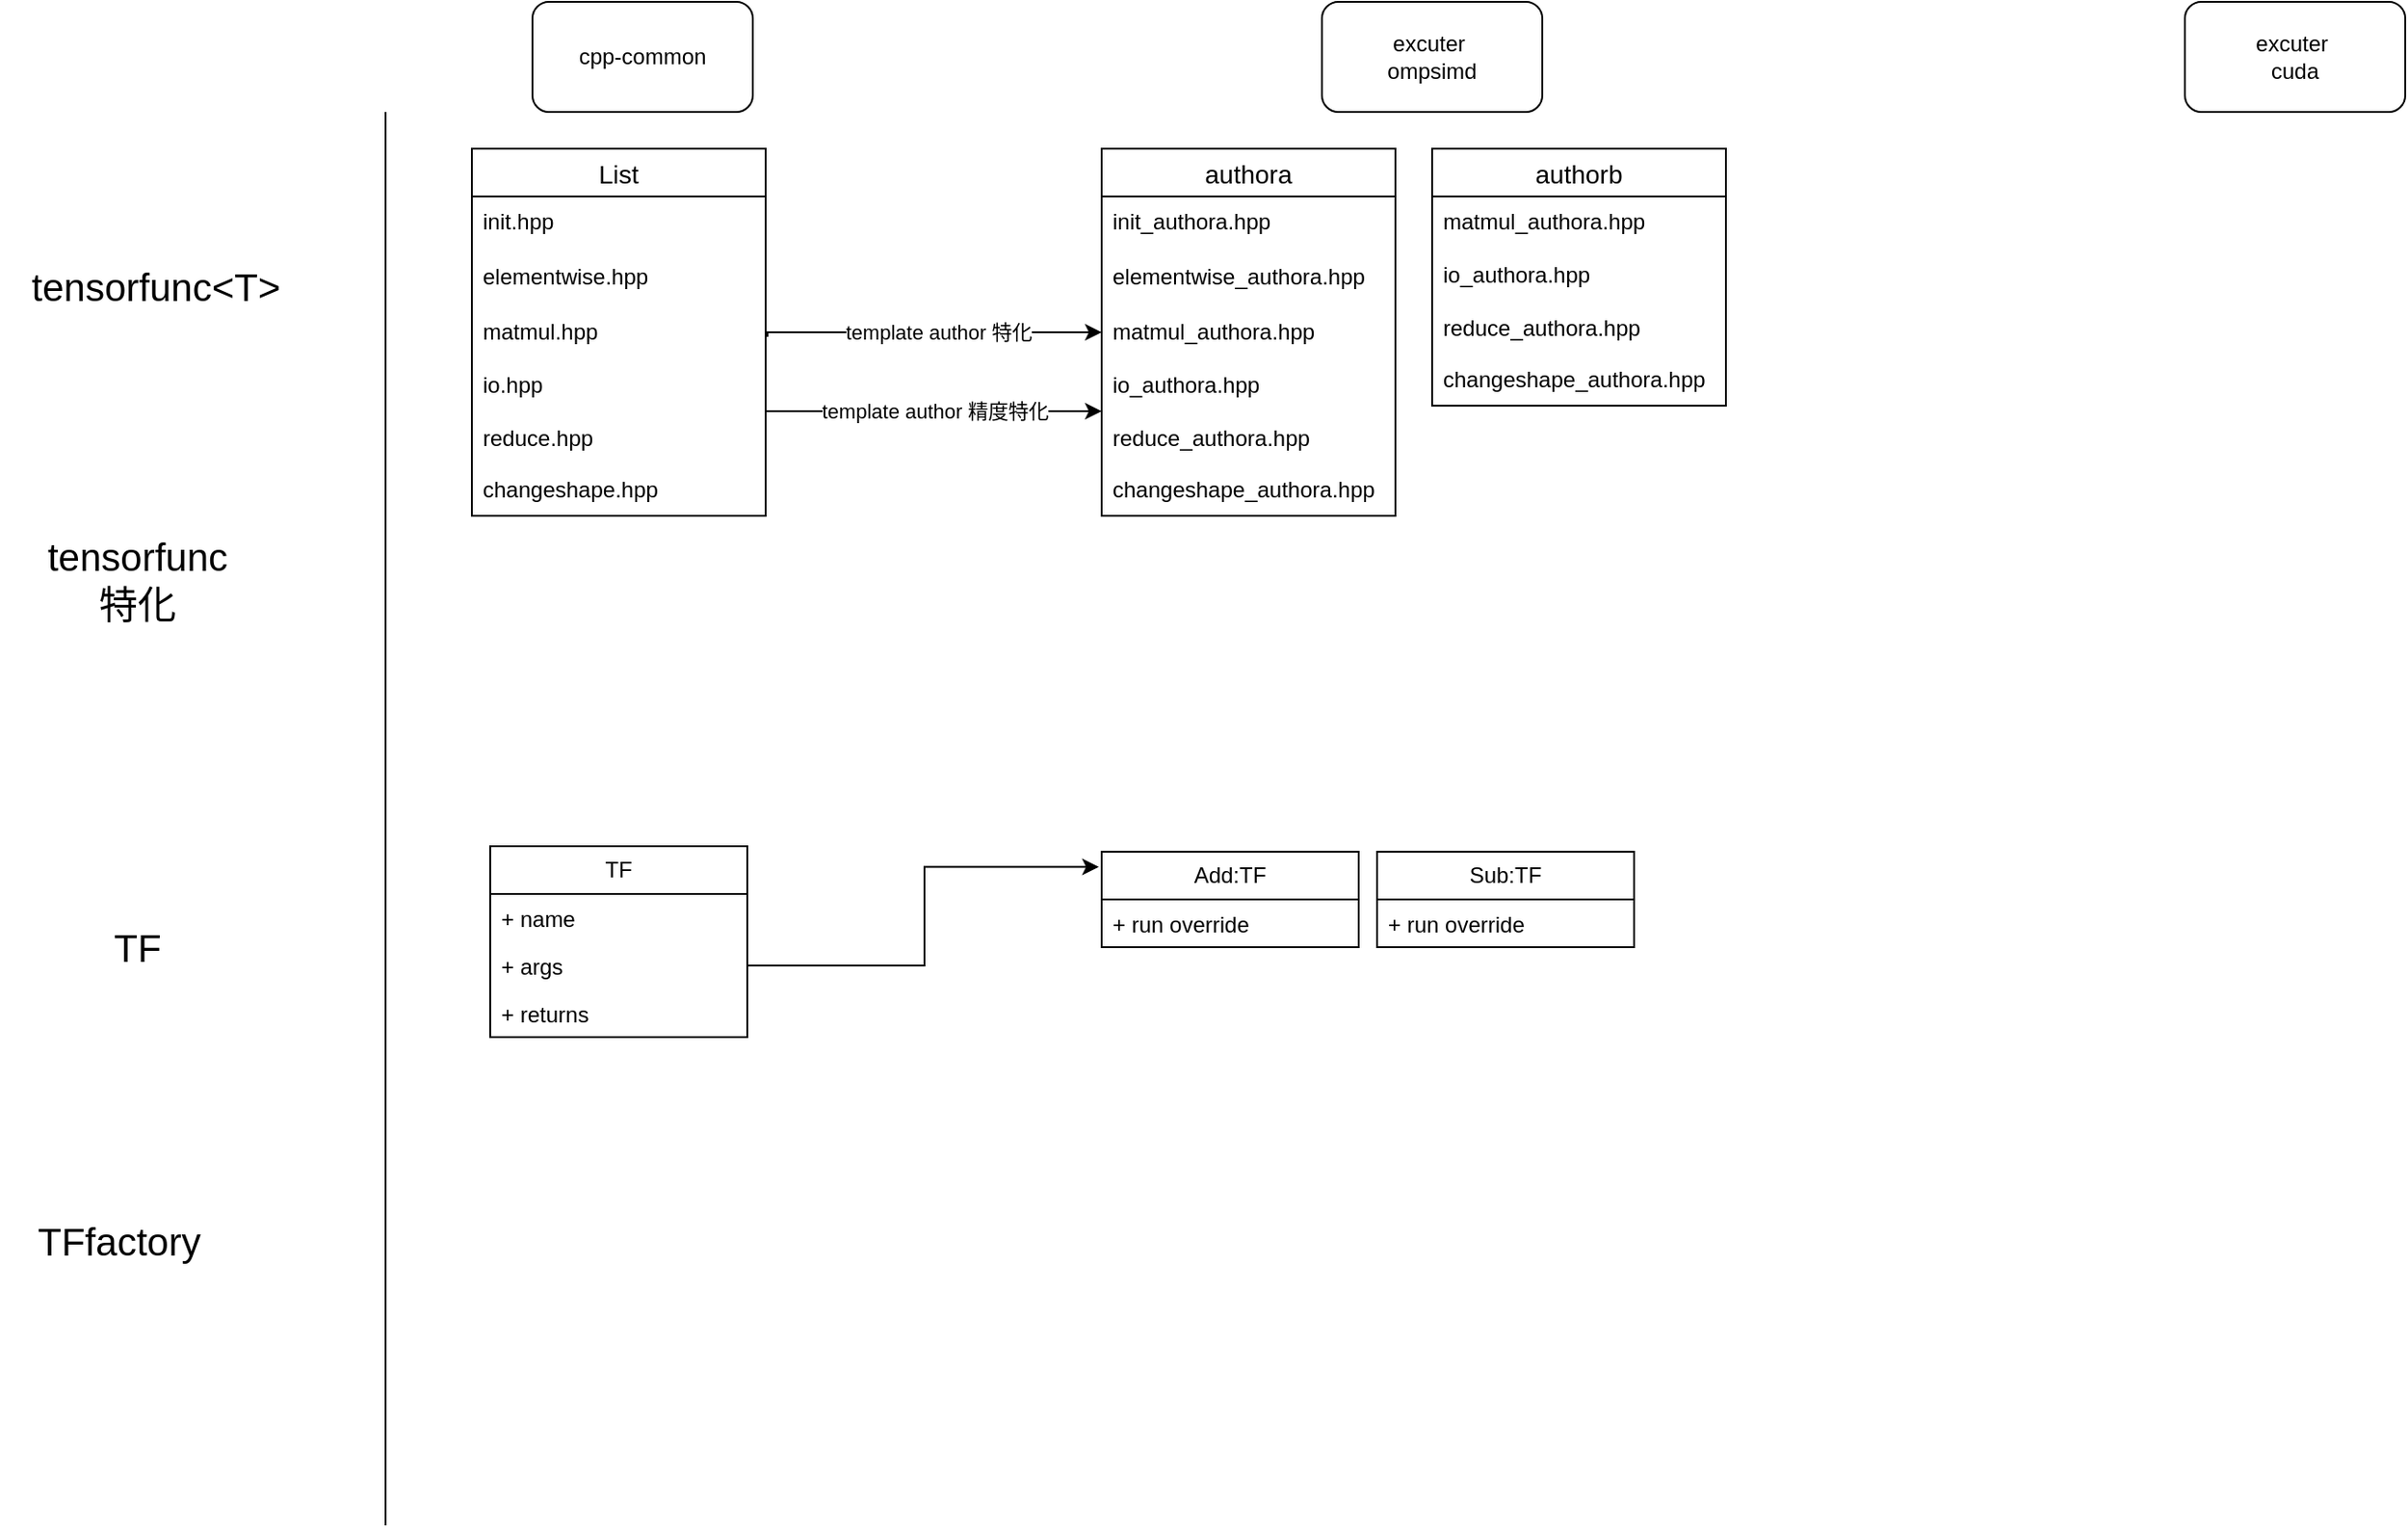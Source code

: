 <mxfile version="26.1.0" pages="2">
  <diagram name="第 1 页" id="Vvg-Fo-2kplNZ5rFatkM">
    <mxGraphModel dx="2191" dy="993" grid="1" gridSize="10" guides="1" tooltips="1" connect="1" arrows="1" fold="1" page="1" pageScale="1" pageWidth="827" pageHeight="1169" math="0" shadow="0">
      <root>
        <mxCell id="0" />
        <mxCell id="1" parent="0" />
        <mxCell id="Az3iGQj9nxM2931kqFIP-2" value="excuter&amp;nbsp;&lt;div&gt;ompsimd&lt;/div&gt;" style="rounded=1;whiteSpace=wrap;html=1;" parent="1" vertex="1">
          <mxGeometry x="-30" y="100" width="120" height="60" as="geometry" />
        </mxCell>
        <mxCell id="Az3iGQj9nxM2931kqFIP-20" value="tensorfunc&amp;lt;T&amp;gt;" style="text;html=1;align=center;verticalAlign=middle;whiteSpace=wrap;rounded=0;fontSize=21;" parent="1" vertex="1">
          <mxGeometry x="-730" y="240" width="130" height="30" as="geometry" />
        </mxCell>
        <mxCell id="Az3iGQj9nxM2931kqFIP-21" value="tensorfunc 特化" style="text;html=1;align=center;verticalAlign=middle;whiteSpace=wrap;rounded=0;fontSize=21;" parent="1" vertex="1">
          <mxGeometry x="-730" y="400" width="110" height="30" as="geometry" />
        </mxCell>
        <mxCell id="Az3iGQj9nxM2931kqFIP-22" value="TF" style="text;html=1;align=center;verticalAlign=middle;whiteSpace=wrap;rounded=0;fontSize=21;" parent="1" vertex="1">
          <mxGeometry x="-740" y="600" width="130" height="30" as="geometry" />
        </mxCell>
        <mxCell id="ZCyPKg8dckpy5I3t4faN-5" value="cpp-common" style="rounded=1;whiteSpace=wrap;html=1;" vertex="1" parent="1">
          <mxGeometry x="-460" y="100" width="120" height="60" as="geometry" />
        </mxCell>
        <mxCell id="ZCyPKg8dckpy5I3t4faN-8" value="" style="endArrow=none;html=1;rounded=0;" edge="1" parent="1">
          <mxGeometry width="50" height="50" relative="1" as="geometry">
            <mxPoint x="-540" y="930" as="sourcePoint" />
            <mxPoint x="-540" y="160" as="targetPoint" />
          </mxGeometry>
        </mxCell>
        <mxCell id="Az3iGQj9nxM2931kqFIP-3" value="excuter&amp;nbsp;&lt;div&gt;cuda&lt;/div&gt;" style="rounded=1;whiteSpace=wrap;html=1;" parent="1" vertex="1">
          <mxGeometry x="440" y="100" width="120" height="60" as="geometry" />
        </mxCell>
        <mxCell id="ZCyPKg8dckpy5I3t4faN-10" value="TFfactory" style="text;html=1;align=center;verticalAlign=middle;whiteSpace=wrap;rounded=0;fontSize=21;" vertex="1" parent="1">
          <mxGeometry x="-750" y="760" width="130" height="30" as="geometry" />
        </mxCell>
        <mxCell id="ZCyPKg8dckpy5I3t4faN-11" value="List" style="swimlane;fontStyle=0;childLayout=stackLayout;horizontal=1;startSize=26;horizontalStack=0;resizeParent=1;resizeParentMax=0;resizeLast=0;collapsible=1;marginBottom=0;align=center;fontSize=14;" vertex="1" parent="1">
          <mxGeometry x="-493" y="180" width="160" height="200" as="geometry" />
        </mxCell>
        <mxCell id="ZCyPKg8dckpy5I3t4faN-12" value="init.hpp" style="text;strokeColor=none;fillColor=none;spacingLeft=4;spacingRight=4;overflow=hidden;rotatable=0;points=[[0,0.5],[1,0.5]];portConstraint=eastwest;fontSize=12;whiteSpace=wrap;html=1;" vertex="1" parent="ZCyPKg8dckpy5I3t4faN-11">
          <mxGeometry y="26" width="160" height="30" as="geometry" />
        </mxCell>
        <mxCell id="ZCyPKg8dckpy5I3t4faN-13" value="elementwise.hpp" style="text;strokeColor=none;fillColor=none;spacingLeft=4;spacingRight=4;overflow=hidden;rotatable=0;points=[[0,0.5],[1,0.5]];portConstraint=eastwest;fontSize=12;whiteSpace=wrap;html=1;" vertex="1" parent="ZCyPKg8dckpy5I3t4faN-11">
          <mxGeometry y="56" width="160" height="30" as="geometry" />
        </mxCell>
        <mxCell id="ZCyPKg8dckpy5I3t4faN-14" value="matmul.hpp&lt;div&gt;&lt;br&gt;&lt;/div&gt;&lt;div&gt;io.hpp&lt;/div&gt;&lt;div&gt;&lt;br&gt;&lt;/div&gt;&lt;div&gt;reduce.hpp&lt;/div&gt;&lt;div&gt;&lt;br&gt;&lt;/div&gt;&lt;div&gt;changeshape.hpp&lt;/div&gt;" style="text;strokeColor=none;fillColor=none;spacingLeft=4;spacingRight=4;overflow=hidden;rotatable=0;points=[[0,0.5],[1,0.5]];portConstraint=eastwest;fontSize=12;whiteSpace=wrap;html=1;" vertex="1" parent="ZCyPKg8dckpy5I3t4faN-11">
          <mxGeometry y="86" width="160" height="114" as="geometry" />
        </mxCell>
        <mxCell id="ZCyPKg8dckpy5I3t4faN-15" value="authora" style="swimlane;fontStyle=0;childLayout=stackLayout;horizontal=1;startSize=26;horizontalStack=0;resizeParent=1;resizeParentMax=0;resizeLast=0;collapsible=1;marginBottom=0;align=center;fontSize=14;" vertex="1" parent="1">
          <mxGeometry x="-150" y="180" width="160" height="200" as="geometry" />
        </mxCell>
        <mxCell id="ZCyPKg8dckpy5I3t4faN-16" value="init_authora.hpp" style="text;strokeColor=none;fillColor=none;spacingLeft=4;spacingRight=4;overflow=hidden;rotatable=0;points=[[0,0.5],[1,0.5]];portConstraint=eastwest;fontSize=12;whiteSpace=wrap;html=1;" vertex="1" parent="ZCyPKg8dckpy5I3t4faN-15">
          <mxGeometry y="26" width="160" height="30" as="geometry" />
        </mxCell>
        <mxCell id="ZCyPKg8dckpy5I3t4faN-17" value="elementwise_authora.hpp" style="text;strokeColor=none;fillColor=none;spacingLeft=4;spacingRight=4;overflow=hidden;rotatable=0;points=[[0,0.5],[1,0.5]];portConstraint=eastwest;fontSize=12;whiteSpace=wrap;html=1;" vertex="1" parent="ZCyPKg8dckpy5I3t4faN-15">
          <mxGeometry y="56" width="160" height="30" as="geometry" />
        </mxCell>
        <mxCell id="ZCyPKg8dckpy5I3t4faN-18" value="matmul_authora.hpp&lt;div&gt;&lt;br&gt;&lt;/div&gt;&lt;div&gt;io&lt;span style=&quot;background-color: transparent; color: light-dark(rgb(0, 0, 0), rgb(255, 255, 255));&quot;&gt;_authora&lt;/span&gt;&lt;span style=&quot;background-color: transparent; color: light-dark(rgb(0, 0, 0), rgb(255, 255, 255));&quot;&gt;.hpp&lt;/span&gt;&lt;/div&gt;&lt;div&gt;&lt;br&gt;&lt;/div&gt;&lt;div&gt;reduce&lt;span style=&quot;background-color: transparent; color: light-dark(rgb(0, 0, 0), rgb(255, 255, 255));&quot;&gt;_authora&lt;/span&gt;&lt;span style=&quot;background-color: transparent; color: light-dark(rgb(0, 0, 0), rgb(255, 255, 255));&quot;&gt;.hpp&lt;/span&gt;&lt;/div&gt;&lt;div&gt;&lt;br&gt;&lt;/div&gt;&lt;div&gt;changeshape&lt;span style=&quot;background-color: transparent; color: light-dark(rgb(0, 0, 0), rgb(255, 255, 255));&quot;&gt;_authora&lt;/span&gt;&lt;span style=&quot;background-color: transparent; color: light-dark(rgb(0, 0, 0), rgb(255, 255, 255));&quot;&gt;.hpp&lt;/span&gt;&lt;/div&gt;" style="text;strokeColor=none;fillColor=none;spacingLeft=4;spacingRight=4;overflow=hidden;rotatable=0;points=[[0,0.5],[1,0.5]];portConstraint=eastwest;fontSize=12;whiteSpace=wrap;html=1;" vertex="1" parent="ZCyPKg8dckpy5I3t4faN-15">
          <mxGeometry y="86" width="160" height="114" as="geometry" />
        </mxCell>
        <mxCell id="ZCyPKg8dckpy5I3t4faN-19" value="authorb" style="swimlane;fontStyle=0;childLayout=stackLayout;horizontal=1;startSize=26;horizontalStack=0;resizeParent=1;resizeParentMax=0;resizeLast=0;collapsible=1;marginBottom=0;align=center;fontSize=14;" vertex="1" parent="1">
          <mxGeometry x="30" y="180" width="160" height="140" as="geometry" />
        </mxCell>
        <mxCell id="ZCyPKg8dckpy5I3t4faN-22" value="matmul_authora.hpp&lt;div&gt;&lt;br&gt;&lt;/div&gt;&lt;div&gt;io&lt;span style=&quot;background-color: transparent; color: light-dark(rgb(0, 0, 0), rgb(255, 255, 255));&quot;&gt;_authora&lt;/span&gt;&lt;span style=&quot;background-color: transparent; color: light-dark(rgb(0, 0, 0), rgb(255, 255, 255));&quot;&gt;.hpp&lt;/span&gt;&lt;/div&gt;&lt;div&gt;&lt;br&gt;&lt;/div&gt;&lt;div&gt;reduce&lt;span style=&quot;background-color: transparent; color: light-dark(rgb(0, 0, 0), rgb(255, 255, 255));&quot;&gt;_authora&lt;/span&gt;&lt;span style=&quot;background-color: transparent; color: light-dark(rgb(0, 0, 0), rgb(255, 255, 255));&quot;&gt;.hpp&lt;/span&gt;&lt;/div&gt;&lt;div&gt;&lt;br&gt;&lt;/div&gt;&lt;div&gt;changeshape&lt;span style=&quot;background-color: transparent; color: light-dark(rgb(0, 0, 0), rgb(255, 255, 255));&quot;&gt;_authora&lt;/span&gt;&lt;span style=&quot;background-color: transparent; color: light-dark(rgb(0, 0, 0), rgb(255, 255, 255));&quot;&gt;.hpp&lt;/span&gt;&lt;/div&gt;" style="text;strokeColor=none;fillColor=none;spacingLeft=4;spacingRight=4;overflow=hidden;rotatable=0;points=[[0,0.5],[1,0.5]];portConstraint=eastwest;fontSize=12;whiteSpace=wrap;html=1;" vertex="1" parent="ZCyPKg8dckpy5I3t4faN-19">
          <mxGeometry y="26" width="160" height="114" as="geometry" />
        </mxCell>
        <mxCell id="ZCyPKg8dckpy5I3t4faN-23" value="TF" style="swimlane;fontStyle=0;childLayout=stackLayout;horizontal=1;startSize=26;fillColor=none;horizontalStack=0;resizeParent=1;resizeParentMax=0;resizeLast=0;collapsible=1;marginBottom=0;whiteSpace=wrap;html=1;" vertex="1" parent="1">
          <mxGeometry x="-483" y="560" width="140" height="104" as="geometry" />
        </mxCell>
        <mxCell id="ZCyPKg8dckpy5I3t4faN-24" value="+ name" style="text;strokeColor=none;fillColor=none;align=left;verticalAlign=top;spacingLeft=4;spacingRight=4;overflow=hidden;rotatable=0;points=[[0,0.5],[1,0.5]];portConstraint=eastwest;whiteSpace=wrap;html=1;" vertex="1" parent="ZCyPKg8dckpy5I3t4faN-23">
          <mxGeometry y="26" width="140" height="26" as="geometry" />
        </mxCell>
        <mxCell id="ZCyPKg8dckpy5I3t4faN-25" value="+ args" style="text;strokeColor=none;fillColor=none;align=left;verticalAlign=top;spacingLeft=4;spacingRight=4;overflow=hidden;rotatable=0;points=[[0,0.5],[1,0.5]];portConstraint=eastwest;whiteSpace=wrap;html=1;" vertex="1" parent="ZCyPKg8dckpy5I3t4faN-23">
          <mxGeometry y="52" width="140" height="26" as="geometry" />
        </mxCell>
        <mxCell id="ZCyPKg8dckpy5I3t4faN-26" value="+ returns" style="text;strokeColor=none;fillColor=none;align=left;verticalAlign=top;spacingLeft=4;spacingRight=4;overflow=hidden;rotatable=0;points=[[0,0.5],[1,0.5]];portConstraint=eastwest;whiteSpace=wrap;html=1;" vertex="1" parent="ZCyPKg8dckpy5I3t4faN-23">
          <mxGeometry y="78" width="140" height="26" as="geometry" />
        </mxCell>
        <mxCell id="ZCyPKg8dckpy5I3t4faN-29" style="edgeStyle=orthogonalEdgeStyle;rounded=0;orthogonalLoop=1;jettySize=auto;html=1;entryX=0;entryY=0.123;entryDx=0;entryDy=0;entryPerimeter=0;exitX=1.006;exitY=0.145;exitDx=0;exitDy=0;exitPerimeter=0;" edge="1" parent="1" source="ZCyPKg8dckpy5I3t4faN-14" target="ZCyPKg8dckpy5I3t4faN-18">
          <mxGeometry relative="1" as="geometry">
            <Array as="points">
              <mxPoint x="-332" y="280" />
            </Array>
          </mxGeometry>
        </mxCell>
        <mxCell id="ZCyPKg8dckpy5I3t4faN-30" value="template author 特化" style="edgeLabel;html=1;align=center;verticalAlign=middle;resizable=0;points=[];" vertex="1" connectable="0" parent="ZCyPKg8dckpy5I3t4faN-29">
          <mxGeometry x="0.43" y="1" relative="1" as="geometry">
            <mxPoint x="-37" y="1" as="offset" />
          </mxGeometry>
        </mxCell>
        <mxCell id="ZCyPKg8dckpy5I3t4faN-32" style="edgeStyle=orthogonalEdgeStyle;rounded=0;orthogonalLoop=1;jettySize=auto;html=1;entryX=0;entryY=0.5;entryDx=0;entryDy=0;" edge="1" parent="1" source="ZCyPKg8dckpy5I3t4faN-14" target="ZCyPKg8dckpy5I3t4faN-18">
          <mxGeometry relative="1" as="geometry" />
        </mxCell>
        <mxCell id="ZCyPKg8dckpy5I3t4faN-33" value="&lt;span style=&quot;color: rgba(0, 0, 0, 0); font-family: monospace; font-size: 0px; text-align: start; background-color: rgb(251, 251, 251);&quot;&gt;%3CmxGraphModel%3E%3Croot%3E%3CmxCell%20id%3D%220%22%2F%3E%3CmxCell%20id%3D%221%22%20parent%3D%220%22%2F%3E%3CmxCell%20id%3D%222%22%20style%3D%22edgeStyle%3DorthogonalEdgeStyle%3Brounded%3D0%3BorthogonalLoop%3D1%3BjettySize%3Dauto%3Bhtml%3D1%3BentryX%3D0%3BentryY%3D0.123%3BentryDx%3D0%3BentryDy%3D0%3BentryPerimeter%3D0%3BexitX%3D1.006%3BexitY%3D0.145%3BexitDx%3D0%3BexitDy%3D0%3BexitPerimeter%3D0%3B%22%20edge%3D%221%22%20parent%3D%221%22%3E%3CmxGeometry%20relative%3D%221%22%20as%3D%22geometry%22%3E%3CmxPoint%20x%3D%22-332%22%20y%3D%22283%22%20as%3D%22sourcePoint%22%2F%3E%3CmxPoint%20x%3D%22-150%22%20y%3D%22280%22%20as%3D%22targetPoint%22%2F%3E%3CArray%20as%3D%22points%22%3E%3CmxPoint%20x%3D%22-332%22%20y%3D%22280%22%2F%3E%3C%2FArray%3E%3C%2FmxGeometry%3E%3C%2FmxCell%3E%3CmxCell%20id%3D%223%22%20value%3D%22template%20author%20%E7%89%B9%E5%8C%96%22%20style%3D%22edgeLabel%3Bhtml%3D1%3Balign%3Dcenter%3BverticalAlign%3Dmiddle%3Bresizable%3D0%3Bpoints%3D%5B%5D%3B%22%20vertex%3D%221%22%20connectable%3D%220%22%20parent%3D%222%22%3E%3CmxGeometry%20x%3D%220.43%22%20y%3D%221%22%20relative%3D%221%22%20as%3D%22geometry%22%3E%3CmxPoint%20x%3D%22-37%22%20y%3D%221%22%20as%3D%22offset%22%2F%3E%3C%2FmxGeometry%3E%3C%2FmxCell%3E%3C%2Froot%3E%3C%2FmxGraphModel%3E&lt;/span&gt;" style="edgeLabel;html=1;align=center;verticalAlign=middle;resizable=0;points=[];" vertex="1" connectable="0" parent="ZCyPKg8dckpy5I3t4faN-32">
          <mxGeometry x="-0.071" y="3" relative="1" as="geometry">
            <mxPoint as="offset" />
          </mxGeometry>
        </mxCell>
        <mxCell id="ZCyPKg8dckpy5I3t4faN-34" value="&lt;span style=&quot;color: rgba(0, 0, 0, 0); font-family: monospace; font-size: 0px; text-align: start; background-color: rgb(251, 251, 251);&quot;&gt;%3CmxGraphModel%3E%3Croot%3E%3CmxCell%20id%3D%220%22%2F%3E%3CmxCell%20id%3D%221%22%20parent%3D%220%22%2F%3E%3CmxCell%20id%3D%222%22%20style%3D%22edgeStyle%3DorthogonalEdgeStyle%3Brounded%3D0%3BorthogonalLoop%3D1%3BjettySize%3Dauto%3Bhtml%3D1%3BentryX%3D0%3BentryY%3D0.123%3BentryDx%3D0%3BentryDy%3D0%3BentryPerimeter%3D0%3BexitX%3D1.006%3BexitY%3D0.145%3BexitDx%3D0%3BexitDy%3D0%3BexitPerimeter%3D0%3B%22%20edge%3D%221%22%20parent%3D%221%22%3E%3CmxGeometry%20relative%3D%221%22%20as%3D%22geometry%22%3E%3CmxPoint%20x%3D%22-332%22%20y%3D%22283%22%20as%3D%22sourcePoint%22%2F%3E%3CmxPoint%20x%3D%22-150%22%20y%3D%22280%22%20as%3D%22targetPoint%22%2F%3E%3CArray%20as%3D%22points%22%3E%3CmxPoint%20x%3D%22-332%22%20y%3D%22280%22%2F%3E%3C%2FArray%3E%3C%2FmxGeometry%3E%3C%2FmxCell%3E%3CmxCell%20id%3D%223%22%20value%3D%22template%20author%20%E7%89%B9%E5%8C%96%22%20style%3D%22edgeLabel%3Bhtml%3D1%3Balign%3Dcenter%3BverticalAlign%3Dmiddle%3Bresizable%3D0%3Bpoints%3D%5B%5D%3B%22%20vertex%3D%221%22%20connectable%3D%220%22%20parent%3D%222%22%3E%3CmxGeometry%20x%3D%220.43%22%20y%3D%221%22%20relative%3D%221%22%20as%3D%22geometry%22%3E%3CmxPoint%20x%3D%22-37%22%20y%3D%221%22%20as%3D%22offset%22%2F%3E%3C%2FmxGeometry%3E%3C%2FmxCell%3E%3C%2Froot%3E%3C%2FmxGraphModel%3E&lt;/span&gt;" style="edgeLabel;html=1;align=center;verticalAlign=middle;resizable=0;points=[];" vertex="1" connectable="0" parent="ZCyPKg8dckpy5I3t4faN-32">
          <mxGeometry x="-0.082" y="-1" relative="1" as="geometry">
            <mxPoint as="offset" />
          </mxGeometry>
        </mxCell>
        <mxCell id="ZCyPKg8dckpy5I3t4faN-36" value="template author 精度特化" style="edgeLabel;html=1;align=center;verticalAlign=middle;resizable=0;points=[];" vertex="1" connectable="0" parent="ZCyPKg8dckpy5I3t4faN-32">
          <mxGeometry x="0.005" relative="1" as="geometry">
            <mxPoint as="offset" />
          </mxGeometry>
        </mxCell>
        <mxCell id="ZCyPKg8dckpy5I3t4faN-37" value="Add:TF" style="swimlane;fontStyle=0;childLayout=stackLayout;horizontal=1;startSize=26;fillColor=none;horizontalStack=0;resizeParent=1;resizeParentMax=0;resizeLast=0;collapsible=1;marginBottom=0;whiteSpace=wrap;html=1;" vertex="1" parent="1">
          <mxGeometry x="-150" y="563" width="140" height="52" as="geometry" />
        </mxCell>
        <mxCell id="ZCyPKg8dckpy5I3t4faN-38" value="+ run override" style="text;strokeColor=none;fillColor=none;align=left;verticalAlign=top;spacingLeft=4;spacingRight=4;overflow=hidden;rotatable=0;points=[[0,0.5],[1,0.5]];portConstraint=eastwest;whiteSpace=wrap;html=1;" vertex="1" parent="ZCyPKg8dckpy5I3t4faN-37">
          <mxGeometry y="26" width="140" height="26" as="geometry" />
        </mxCell>
        <mxCell id="ZCyPKg8dckpy5I3t4faN-41" style="edgeStyle=orthogonalEdgeStyle;rounded=0;orthogonalLoop=1;jettySize=auto;html=1;entryX=-0.011;entryY=0.159;entryDx=0;entryDy=0;entryPerimeter=0;" edge="1" parent="1" source="ZCyPKg8dckpy5I3t4faN-25" target="ZCyPKg8dckpy5I3t4faN-37">
          <mxGeometry relative="1" as="geometry" />
        </mxCell>
        <mxCell id="ZCyPKg8dckpy5I3t4faN-42" value="Sub:TF" style="swimlane;fontStyle=0;childLayout=stackLayout;horizontal=1;startSize=26;fillColor=none;horizontalStack=0;resizeParent=1;resizeParentMax=0;resizeLast=0;collapsible=1;marginBottom=0;whiteSpace=wrap;html=1;" vertex="1" parent="1">
          <mxGeometry y="563" width="140" height="52" as="geometry" />
        </mxCell>
        <mxCell id="ZCyPKg8dckpy5I3t4faN-43" value="+ run override" style="text;strokeColor=none;fillColor=none;align=left;verticalAlign=top;spacingLeft=4;spacingRight=4;overflow=hidden;rotatable=0;points=[[0,0.5],[1,0.5]];portConstraint=eastwest;whiteSpace=wrap;html=1;" vertex="1" parent="ZCyPKg8dckpy5I3t4faN-42">
          <mxGeometry y="26" width="140" height="26" as="geometry" />
        </mxCell>
      </root>
    </mxGraphModel>
  </diagram>
  <diagram id="z9uejpskYJko357ewfTc" name="第 2 页">
    <mxGraphModel dx="1364" dy="2162" grid="1" gridSize="10" guides="1" tooltips="1" connect="1" arrows="1" fold="1" page="1" pageScale="1" pageWidth="827" pageHeight="1169" math="0" shadow="0">
      <root>
        <mxCell id="0" />
        <mxCell id="1" parent="0" />
        <mxCell id="JBEWLCwWRuB5Uu3qIstv-14" value="" style="group" vertex="1" connectable="0" parent="1">
          <mxGeometry x="90" y="180" width="160" as="geometry" />
        </mxCell>
        <mxCell id="JBEWLCwWRuB5Uu3qIstv-10" value="" style="rounded=1;whiteSpace=wrap;html=1;arcSize=8;" vertex="1" parent="JBEWLCwWRuB5Uu3qIstv-14">
          <mxGeometry x="20" y="30" width="350" height="400" as="geometry" />
        </mxCell>
        <mxCell id="JBEWLCwWRuB5Uu3qIstv-13" value="process&lt;br&gt;excuter-cpu" style="ellipse;whiteSpace=wrap;html=1;aspect=fixed;fillColor=#fff2cc;strokeColor=#d6b656;" vertex="1" parent="JBEWLCwWRuB5Uu3qIstv-14">
          <mxGeometry width="80" height="80" as="geometry" />
        </mxCell>
        <mxCell id="JBEWLCwWRuB5Uu3qIstv-1" value="tensorfunc" style="swimlane;childLayout=stackLayout;horizontal=1;startSize=50;horizontalStack=0;rounded=1;fontSize=14;fontStyle=0;strokeWidth=2;resizeParent=0;resizeLast=1;shadow=0;dashed=0;align=center;arcSize=4;whiteSpace=wrap;html=1;fillColor=#dae8fc;strokeColor=#6c8ebf;" vertex="1" parent="1">
          <mxGeometry x="240" y="470" width="160" height="120" as="geometry" />
        </mxCell>
        <mxCell id="JBEWLCwWRuB5Uu3qIstv-2" value="+A&lt;br&gt;+B&lt;br&gt;+C" style="align=left;strokeColor=none;fillColor=none;spacingLeft=4;spacingRight=4;fontSize=12;verticalAlign=top;resizable=0;rotatable=0;part=1;html=1;whiteSpace=wrap;" vertex="1" parent="JBEWLCwWRuB5Uu3qIstv-1">
          <mxGeometry y="50" width="160" height="70" as="geometry" />
        </mxCell>
        <mxCell id="JBEWLCwWRuB5Uu3qIstv-7" value="TF" style="swimlane;childLayout=stackLayout;horizontal=1;startSize=50;horizontalStack=0;rounded=1;fontSize=14;fontStyle=0;strokeWidth=2;resizeParent=0;resizeLast=1;shadow=0;dashed=0;align=center;arcSize=4;whiteSpace=wrap;html=1;fillColor=#dae8fc;strokeColor=#6c8ebf;" vertex="1" parent="1">
          <mxGeometry x="240" y="250" width="160" height="120" as="geometry" />
        </mxCell>
        <mxCell id="JBEWLCwWRuB5Uu3qIstv-8" value="+inputs&lt;br&gt;+returns" style="align=left;strokeColor=none;fillColor=none;spacingLeft=4;spacingRight=4;fontSize=12;verticalAlign=top;resizable=0;rotatable=0;part=1;html=1;whiteSpace=wrap;" vertex="1" parent="JBEWLCwWRuB5Uu3qIstv-7">
          <mxGeometry y="50" width="160" height="70" as="geometry" />
        </mxCell>
        <mxCell id="JBEWLCwWRuB5Uu3qIstv-9" style="edgeStyle=orthogonalEdgeStyle;rounded=0;orthogonalLoop=1;jettySize=auto;html=1;entryX=0.5;entryY=0;entryDx=0;entryDy=0;" edge="1" parent="1" source="JBEWLCwWRuB5Uu3qIstv-8" target="JBEWLCwWRuB5Uu3qIstv-1">
          <mxGeometry relative="1" as="geometry" />
        </mxCell>
        <mxCell id="JBEWLCwWRuB5Uu3qIstv-19" value="" style="group" vertex="1" connectable="0" parent="1">
          <mxGeometry x="55" y="-540" width="530" height="560" as="geometry" />
        </mxCell>
        <mxCell id="JBEWLCwWRuB5Uu3qIstv-20" value="" style="rounded=1;whiteSpace=wrap;html=1;arcSize=8;" vertex="1" parent="JBEWLCwWRuB5Uu3qIstv-19">
          <mxGeometry x="28.649" y="78.14" width="501.351" height="468.837" as="geometry" />
        </mxCell>
        <mxCell id="JBEWLCwWRuB5Uu3qIstv-21" value="&lt;div&gt;process&lt;/div&gt;front-py&lt;div&gt;&lt;br/&gt;&lt;/div&gt;" style="ellipse;whiteSpace=wrap;html=1;aspect=fixed;fillColor=#fff2cc;strokeColor=#d6b656;" vertex="1" parent="JBEWLCwWRuB5Uu3qIstv-19">
          <mxGeometry width="84.324" height="84.324" as="geometry" />
        </mxCell>
        <mxCell id="JBEWLCwWRuB5Uu3qIstv-22" value="TF" style="swimlane;childLayout=stackLayout;horizontal=1;startSize=50;horizontalStack=0;rounded=1;fontSize=14;fontStyle=0;strokeWidth=2;resizeParent=0;resizeLast=1;shadow=0;dashed=0;align=center;arcSize=4;whiteSpace=wrap;html=1;fillColor=#dae8fc;strokeColor=#6c8ebf;" vertex="1" parent="JBEWLCwWRuB5Uu3qIstv-19">
          <mxGeometry x="192.972" y="430" width="212" height="90.93" as="geometry" />
        </mxCell>
        <mxCell id="JBEWLCwWRuB5Uu3qIstv-23" value="+inputs&lt;br&gt;+returns" style="align=left;strokeColor=none;fillColor=none;spacingLeft=4;spacingRight=4;fontSize=12;verticalAlign=top;resizable=0;rotatable=0;part=1;html=1;whiteSpace=wrap;" vertex="1" parent="JBEWLCwWRuB5Uu3qIstv-22">
          <mxGeometry y="50" width="212" height="40.93" as="geometry" />
        </mxCell>
        <mxCell id="JBEWLCwWRuB5Uu3qIstv-27" style="edgeStyle=orthogonalEdgeStyle;rounded=0;orthogonalLoop=1;jettySize=auto;html=1;entryX=0.5;entryY=0;entryDx=0;entryDy=0;" edge="1" parent="JBEWLCwWRuB5Uu3qIstv-19" source="JBEWLCwWRuB5Uu3qIstv-24" target="JBEWLCwWRuB5Uu3qIstv-22">
          <mxGeometry relative="1" as="geometry" />
        </mxCell>
        <mxCell id="JBEWLCwWRuB5Uu3qIstv-24" value="Function" style="swimlane;childLayout=stackLayout;horizontal=1;startSize=50;horizontalStack=0;rounded=1;fontSize=14;fontStyle=0;strokeWidth=2;resizeParent=0;resizeLast=1;shadow=0;dashed=0;align=center;arcSize=4;whiteSpace=wrap;html=1;fillColor=#dae8fc;strokeColor=#6c8ebf;" vertex="1" parent="JBEWLCwWRuB5Uu3qIstv-19">
          <mxGeometry x="149.487" y="236.74" width="298.974" height="103.26" as="geometry" />
        </mxCell>
        <mxCell id="JBEWLCwWRuB5Uu3qIstv-25" value="&lt;div&gt;&lt;span style=&quot;background-color: transparent; color: light-dark(rgb(0, 0, 0), rgb(255, 255, 255));&quot;&gt;+forward(args,returns)&lt;/span&gt;&lt;/div&gt;+backward(args,args_grad,returns,returns_grad)" style="align=left;strokeColor=none;fillColor=none;spacingLeft=4;spacingRight=4;fontSize=12;verticalAlign=top;resizable=0;rotatable=0;part=1;html=1;whiteSpace=wrap;" vertex="1" parent="JBEWLCwWRuB5Uu3qIstv-24">
          <mxGeometry y="50" width="298.974" height="53.26" as="geometry" />
        </mxCell>
      </root>
    </mxGraphModel>
  </diagram>
</mxfile>
